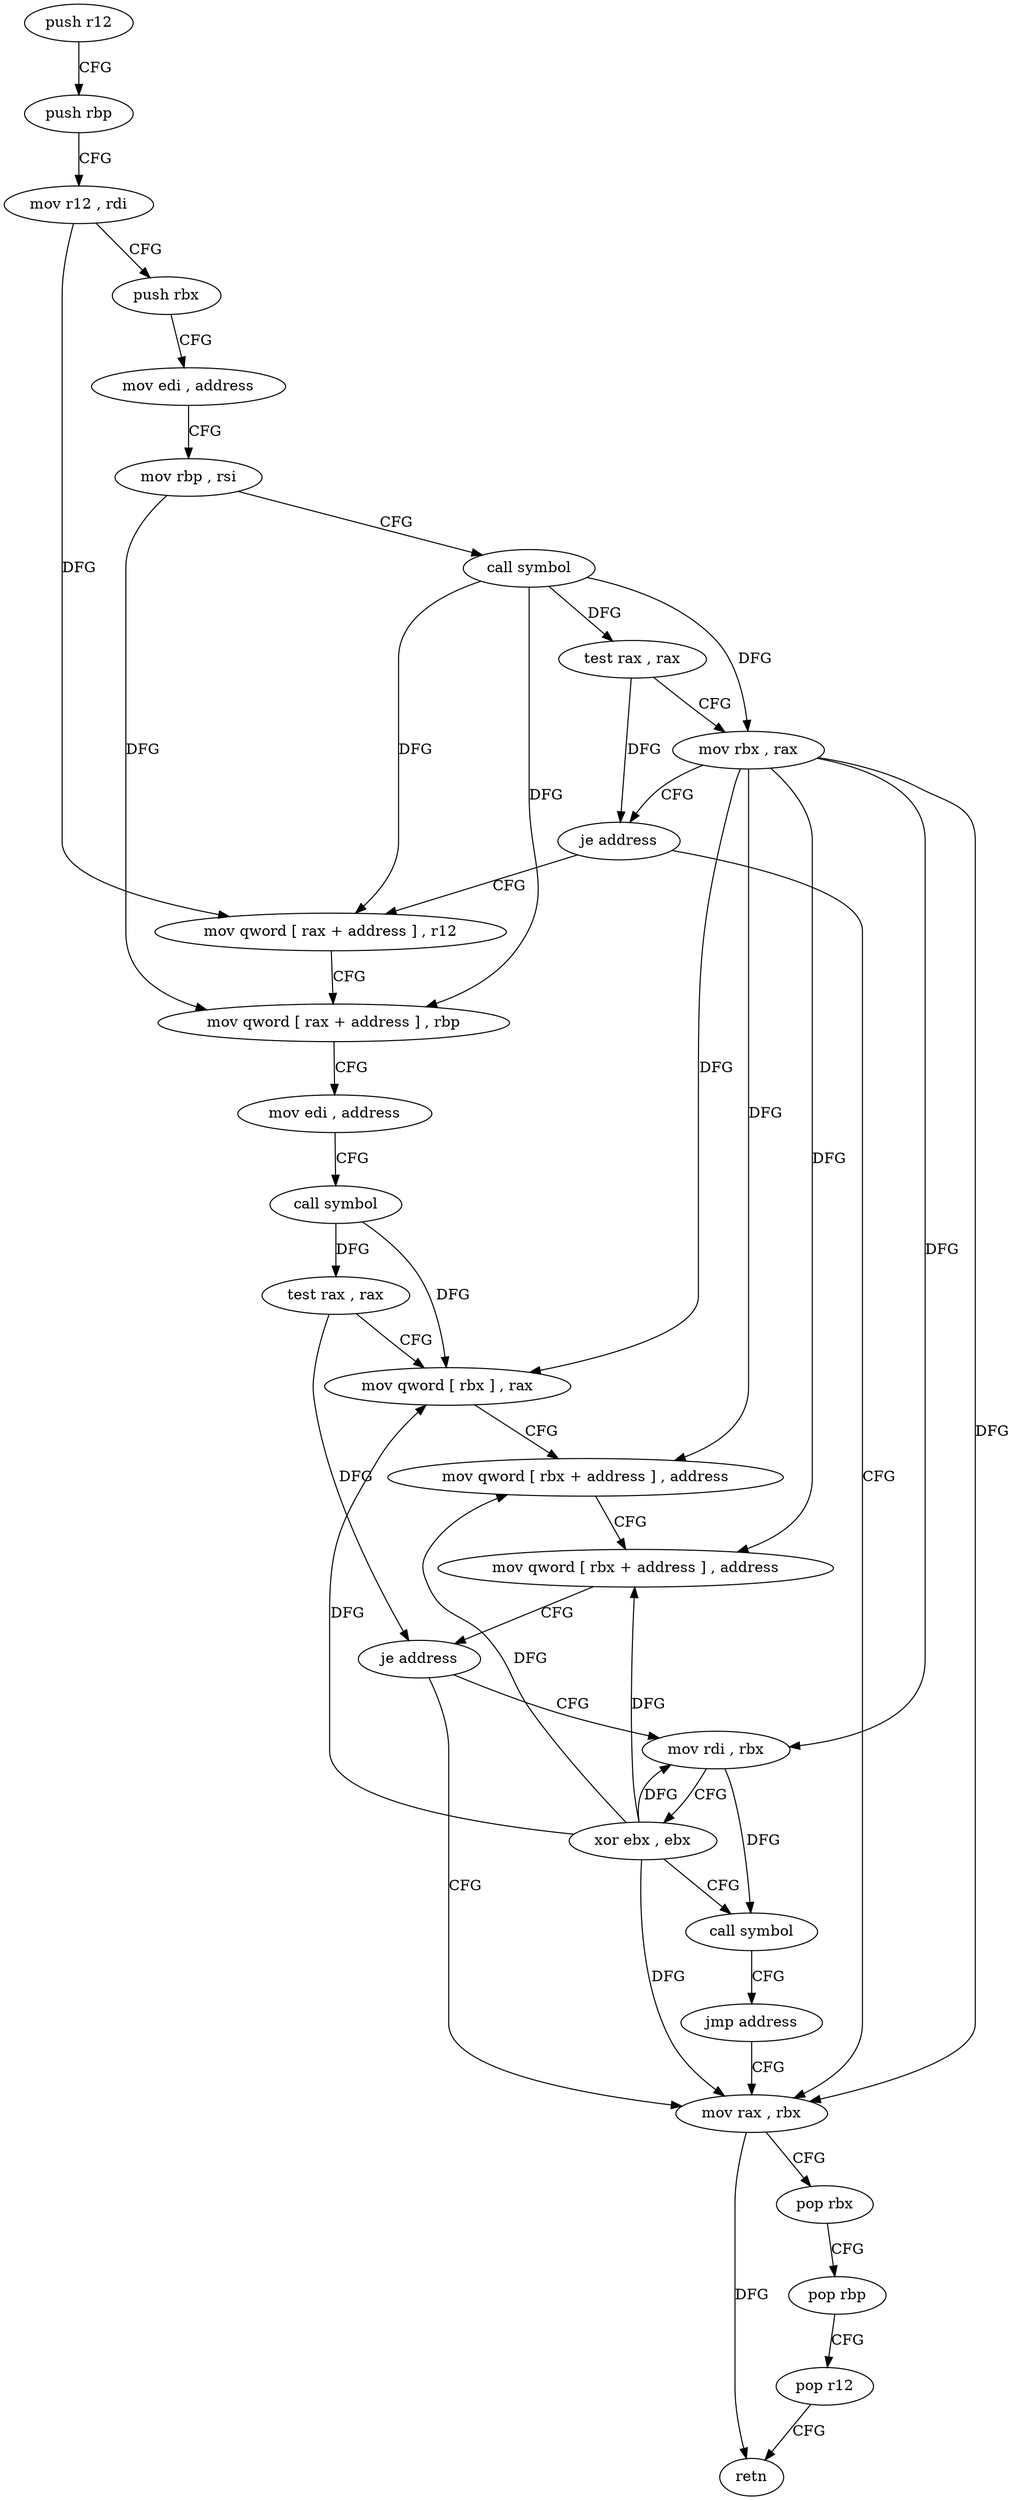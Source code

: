 digraph "func" {
"152288" [label = "push r12" ]
"152290" [label = "push rbp" ]
"152291" [label = "mov r12 , rdi" ]
"152294" [label = "push rbx" ]
"152295" [label = "mov edi , address" ]
"152300" [label = "mov rbp , rsi" ]
"152303" [label = "call symbol" ]
"152308" [label = "test rax , rax" ]
"152311" [label = "mov rbx , rax" ]
"152314" [label = "je address" ]
"152358" [label = "mov rax , rbx" ]
"152316" [label = "mov qword [ rax + address ] , r12" ]
"152361" [label = "pop rbx" ]
"152362" [label = "pop rbp" ]
"152363" [label = "pop r12" ]
"152365" [label = "retn" ]
"152320" [label = "mov qword [ rax + address ] , rbp" ]
"152324" [label = "mov edi , address" ]
"152329" [label = "call symbol" ]
"152334" [label = "test rax , rax" ]
"152337" [label = "mov qword [ rbx ] , rax" ]
"152340" [label = "mov qword [ rbx + address ] , address" ]
"152348" [label = "mov qword [ rbx + address ] , address" ]
"152356" [label = "je address" ]
"152366" [label = "mov rdi , rbx" ]
"152369" [label = "xor ebx , ebx" ]
"152371" [label = "call symbol" ]
"152376" [label = "jmp address" ]
"152288" -> "152290" [ label = "CFG" ]
"152290" -> "152291" [ label = "CFG" ]
"152291" -> "152294" [ label = "CFG" ]
"152291" -> "152316" [ label = "DFG" ]
"152294" -> "152295" [ label = "CFG" ]
"152295" -> "152300" [ label = "CFG" ]
"152300" -> "152303" [ label = "CFG" ]
"152300" -> "152320" [ label = "DFG" ]
"152303" -> "152308" [ label = "DFG" ]
"152303" -> "152311" [ label = "DFG" ]
"152303" -> "152316" [ label = "DFG" ]
"152303" -> "152320" [ label = "DFG" ]
"152308" -> "152311" [ label = "CFG" ]
"152308" -> "152314" [ label = "DFG" ]
"152311" -> "152314" [ label = "CFG" ]
"152311" -> "152358" [ label = "DFG" ]
"152311" -> "152337" [ label = "DFG" ]
"152311" -> "152340" [ label = "DFG" ]
"152311" -> "152348" [ label = "DFG" ]
"152311" -> "152366" [ label = "DFG" ]
"152314" -> "152358" [ label = "CFG" ]
"152314" -> "152316" [ label = "CFG" ]
"152358" -> "152361" [ label = "CFG" ]
"152358" -> "152365" [ label = "DFG" ]
"152316" -> "152320" [ label = "CFG" ]
"152361" -> "152362" [ label = "CFG" ]
"152362" -> "152363" [ label = "CFG" ]
"152363" -> "152365" [ label = "CFG" ]
"152320" -> "152324" [ label = "CFG" ]
"152324" -> "152329" [ label = "CFG" ]
"152329" -> "152334" [ label = "DFG" ]
"152329" -> "152337" [ label = "DFG" ]
"152334" -> "152337" [ label = "CFG" ]
"152334" -> "152356" [ label = "DFG" ]
"152337" -> "152340" [ label = "CFG" ]
"152340" -> "152348" [ label = "CFG" ]
"152348" -> "152356" [ label = "CFG" ]
"152356" -> "152366" [ label = "CFG" ]
"152356" -> "152358" [ label = "CFG" ]
"152366" -> "152369" [ label = "CFG" ]
"152366" -> "152371" [ label = "DFG" ]
"152369" -> "152371" [ label = "CFG" ]
"152369" -> "152358" [ label = "DFG" ]
"152369" -> "152340" [ label = "DFG" ]
"152369" -> "152348" [ label = "DFG" ]
"152369" -> "152366" [ label = "DFG" ]
"152369" -> "152337" [ label = "DFG" ]
"152371" -> "152376" [ label = "CFG" ]
"152376" -> "152358" [ label = "CFG" ]
}
